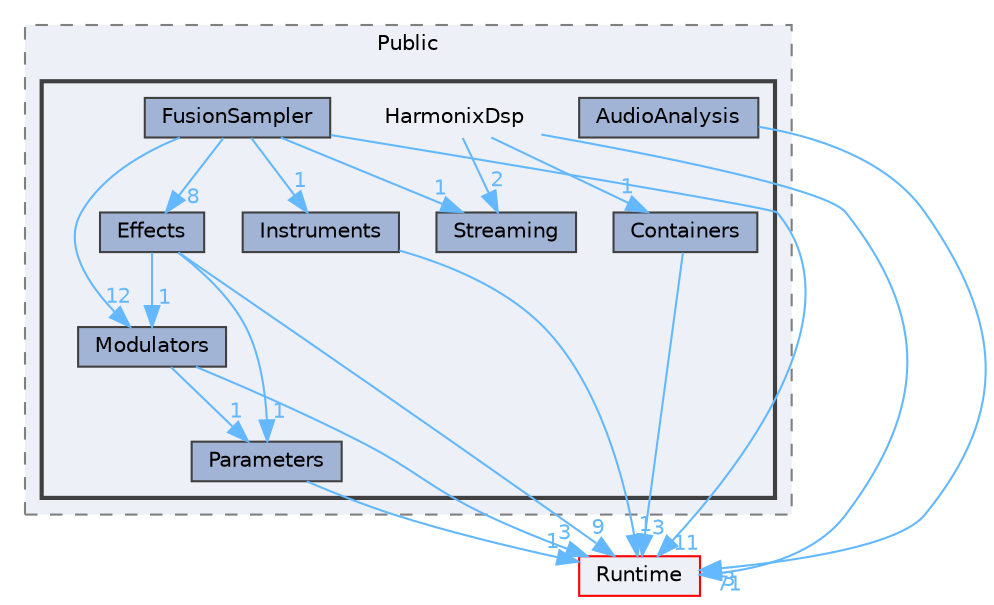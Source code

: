 digraph "HarmonixDsp"
{
 // INTERACTIVE_SVG=YES
 // LATEX_PDF_SIZE
  bgcolor="transparent";
  edge [fontname=Helvetica,fontsize=10,labelfontname=Helvetica,labelfontsize=10];
  node [fontname=Helvetica,fontsize=10,shape=box,height=0.2,width=0.4];
  compound=true
  subgraph clusterdir_43330009b7ebf09001555d387e1f265b {
    graph [ bgcolor="#edf0f7", pencolor="grey50", label="Public", fontname=Helvetica,fontsize=10 style="filled,dashed", URL="dir_43330009b7ebf09001555d387e1f265b.html",tooltip=""]
  subgraph clusterdir_8ebd40ac4f0a02c7b54cb13fd3192893 {
    graph [ bgcolor="#edf0f7", pencolor="grey25", label="", fontname=Helvetica,fontsize=10 style="filled,bold", URL="dir_8ebd40ac4f0a02c7b54cb13fd3192893.html",tooltip=""]
    dir_8ebd40ac4f0a02c7b54cb13fd3192893 [shape=plaintext, label="HarmonixDsp"];
  dir_e14e93ddef6bb919159b8cf8f1539094 [label="AudioAnalysis", fillcolor="#a2b4d6", color="grey25", style="filled", URL="dir_e14e93ddef6bb919159b8cf8f1539094.html",tooltip=""];
  dir_f5f17e09418df0615d99a4964c888a40 [label="Containers", fillcolor="#a2b4d6", color="grey25", style="filled", URL="dir_f5f17e09418df0615d99a4964c888a40.html",tooltip=""];
  dir_d6ae58c19dc01f466a68fc22219c4313 [label="Effects", fillcolor="#a2b4d6", color="grey25", style="filled", URL="dir_d6ae58c19dc01f466a68fc22219c4313.html",tooltip=""];
  dir_97425498d9e4766ed6e0a4c1c4638f00 [label="FusionSampler", fillcolor="#a2b4d6", color="grey25", style="filled", URL="dir_97425498d9e4766ed6e0a4c1c4638f00.html",tooltip=""];
  dir_27dae6fbcccd8829ec313a775e900935 [label="Instruments", fillcolor="#a2b4d6", color="grey25", style="filled", URL="dir_27dae6fbcccd8829ec313a775e900935.html",tooltip=""];
  dir_ac19e82fb5e96a74e28e6b28f8ce33d7 [label="Modulators", fillcolor="#a2b4d6", color="grey25", style="filled", URL="dir_ac19e82fb5e96a74e28e6b28f8ce33d7.html",tooltip=""];
  dir_d7f854807dd136e3d8edb205cc1ce759 [label="Parameters", fillcolor="#a2b4d6", color="grey25", style="filled", URL="dir_d7f854807dd136e3d8edb205cc1ce759.html",tooltip=""];
  dir_17409cd1db0bb2c8304f0eb376953e17 [label="Streaming", fillcolor="#a2b4d6", color="grey25", style="filled", URL="dir_17409cd1db0bb2c8304f0eb376953e17.html",tooltip=""];
  }
  }
  dir_7536b172fbd480bfd146a1b1acd6856b [label="Runtime", fillcolor="#edf0f7", color="red", style="filled", URL="dir_7536b172fbd480bfd146a1b1acd6856b.html",tooltip=""];
  dir_8ebd40ac4f0a02c7b54cb13fd3192893->dir_17409cd1db0bb2c8304f0eb376953e17 [headlabel="2", labeldistance=1.5 headhref="dir_000467_001139.html" href="dir_000467_001139.html" color="steelblue1" fontcolor="steelblue1"];
  dir_8ebd40ac4f0a02c7b54cb13fd3192893->dir_7536b172fbd480bfd146a1b1acd6856b [headlabel="71", labeldistance=1.5 headhref="dir_000467_000984.html" href="dir_000467_000984.html" color="steelblue1" fontcolor="steelblue1"];
  dir_8ebd40ac4f0a02c7b54cb13fd3192893->dir_f5f17e09418df0615d99a4964c888a40 [headlabel="1", labeldistance=1.5 headhref="dir_000467_000245.html" href="dir_000467_000245.html" color="steelblue1" fontcolor="steelblue1"];
  dir_e14e93ddef6bb919159b8cf8f1539094->dir_7536b172fbd480bfd146a1b1acd6856b [headlabel="3", labeldistance=1.5 headhref="dir_000073_000984.html" href="dir_000073_000984.html" color="steelblue1" fontcolor="steelblue1"];
  dir_f5f17e09418df0615d99a4964c888a40->dir_7536b172fbd480bfd146a1b1acd6856b [headlabel="3", labeldistance=1.5 headhref="dir_000245_000984.html" href="dir_000245_000984.html" color="steelblue1" fontcolor="steelblue1"];
  dir_d6ae58c19dc01f466a68fc22219c4313->dir_7536b172fbd480bfd146a1b1acd6856b [headlabel="9", labeldistance=1.5 headhref="dir_000363_000984.html" href="dir_000363_000984.html" color="steelblue1" fontcolor="steelblue1"];
  dir_d6ae58c19dc01f466a68fc22219c4313->dir_ac19e82fb5e96a74e28e6b28f8ce33d7 [headlabel="1", labeldistance=1.5 headhref="dir_000363_000660.html" href="dir_000363_000660.html" color="steelblue1" fontcolor="steelblue1"];
  dir_d6ae58c19dc01f466a68fc22219c4313->dir_d7f854807dd136e3d8edb205cc1ce759 [headlabel="1", labeldistance=1.5 headhref="dir_000363_000723.html" href="dir_000363_000723.html" color="steelblue1" fontcolor="steelblue1"];
  dir_97425498d9e4766ed6e0a4c1c4638f00->dir_27dae6fbcccd8829ec313a775e900935 [headlabel="1", labeldistance=1.5 headhref="dir_000417_000502.html" href="dir_000417_000502.html" color="steelblue1" fontcolor="steelblue1"];
  dir_97425498d9e4766ed6e0a4c1c4638f00->dir_7536b172fbd480bfd146a1b1acd6856b [headlabel="11", labeldistance=1.5 headhref="dir_000417_000984.html" href="dir_000417_000984.html" color="steelblue1" fontcolor="steelblue1"];
  dir_97425498d9e4766ed6e0a4c1c4638f00->dir_ac19e82fb5e96a74e28e6b28f8ce33d7 [headlabel="12", labeldistance=1.5 headhref="dir_000417_000660.html" href="dir_000417_000660.html" color="steelblue1" fontcolor="steelblue1"];
  dir_97425498d9e4766ed6e0a4c1c4638f00->dir_d6ae58c19dc01f466a68fc22219c4313 [headlabel="8", labeldistance=1.5 headhref="dir_000417_000363.html" href="dir_000417_000363.html" color="steelblue1" fontcolor="steelblue1"];
  dir_97425498d9e4766ed6e0a4c1c4638f00->dir_17409cd1db0bb2c8304f0eb376953e17 [headlabel="1", labeldistance=1.5 headhref="dir_000417_001139.html" href="dir_000417_001139.html" color="steelblue1" fontcolor="steelblue1"];
  dir_27dae6fbcccd8829ec313a775e900935->dir_7536b172fbd480bfd146a1b1acd6856b [headlabel="1", labeldistance=1.5 headhref="dir_000502_000984.html" href="dir_000502_000984.html" color="steelblue1" fontcolor="steelblue1"];
  dir_ac19e82fb5e96a74e28e6b28f8ce33d7->dir_7536b172fbd480bfd146a1b1acd6856b [headlabel="3", labeldistance=1.5 headhref="dir_000660_000984.html" href="dir_000660_000984.html" color="steelblue1" fontcolor="steelblue1"];
  dir_ac19e82fb5e96a74e28e6b28f8ce33d7->dir_d7f854807dd136e3d8edb205cc1ce759 [headlabel="1", labeldistance=1.5 headhref="dir_000660_000723.html" href="dir_000660_000723.html" color="steelblue1" fontcolor="steelblue1"];
  dir_d7f854807dd136e3d8edb205cc1ce759->dir_7536b172fbd480bfd146a1b1acd6856b [headlabel="1", labeldistance=1.5 headhref="dir_000723_000984.html" href="dir_000723_000984.html" color="steelblue1" fontcolor="steelblue1"];
}
